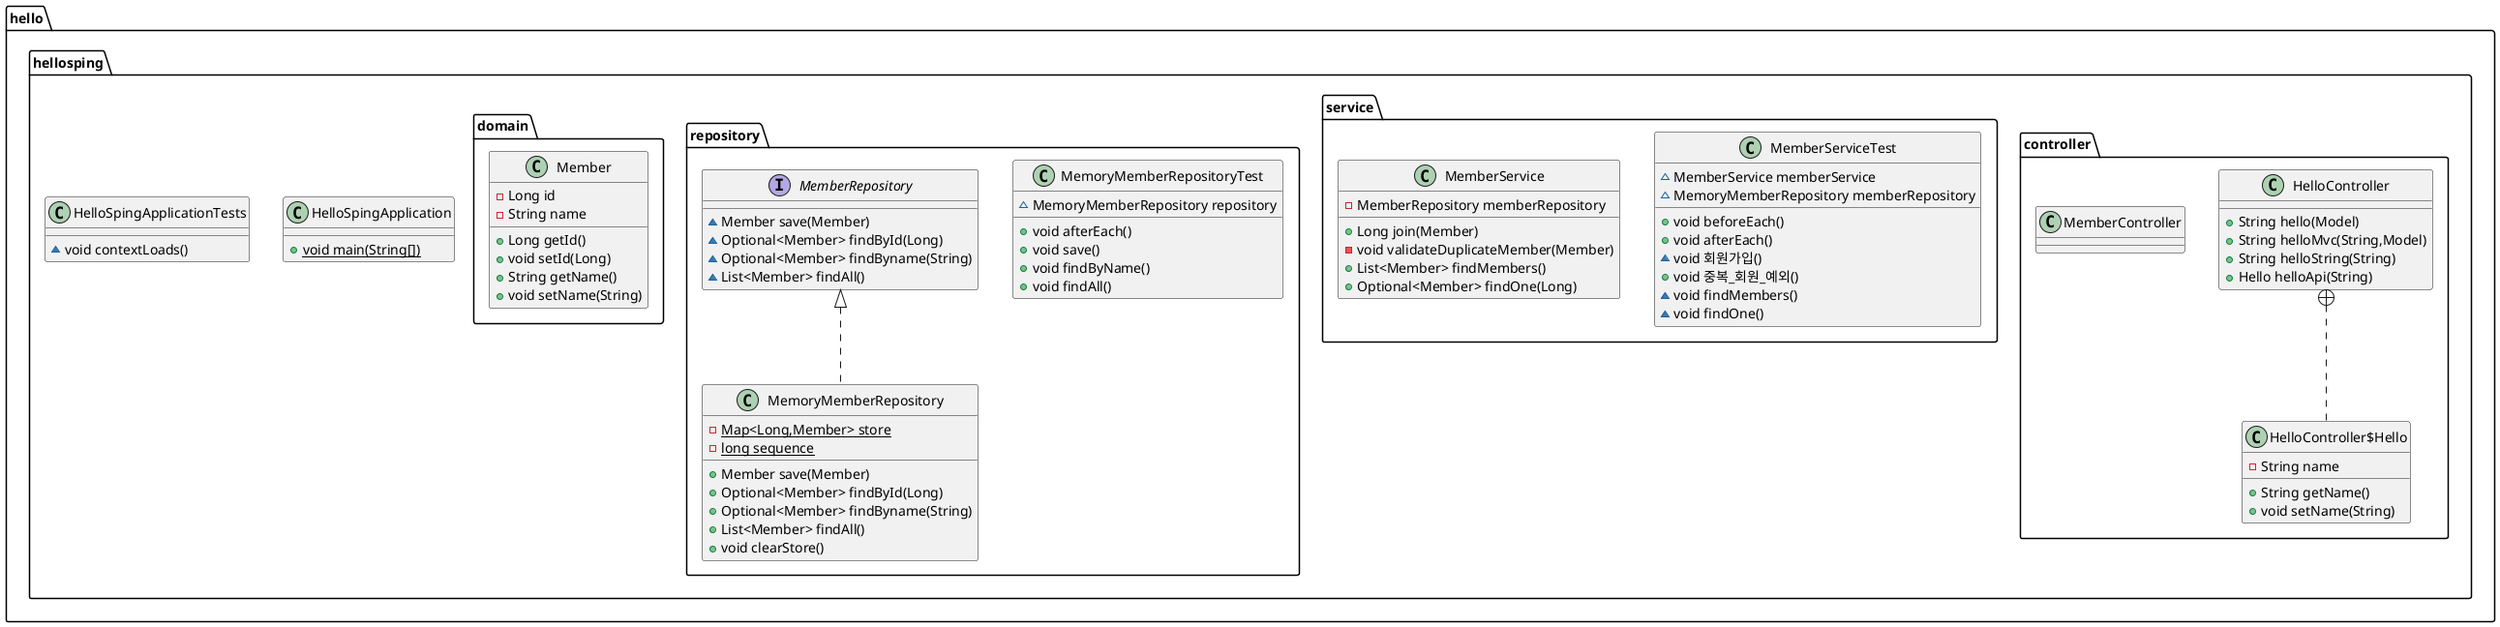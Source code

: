 @startuml
class hello.hellosping.controller.HelloController {
+ String hello(Model)
+ String helloMvc(String,Model)
+ String helloString(String)
+ Hello helloApi(String)
}

class hello.hellosping.controller.HelloController$Hello {
- String name
+ String getName()
+ void setName(String)
}


class hello.hellosping.service.MemberServiceTest {
~ MemberService memberService
~ MemoryMemberRepository memberRepository
+ void beforeEach()
+ void afterEach()
~ void 회원가입()
+ void 중복_회원_예외()
~ void findMembers()
~ void findOne()
}


class hello.hellosping.repository.MemoryMemberRepositoryTest {
~ MemoryMemberRepository repository
+ void afterEach()
+ void save()
+ void findByName()
+ void findAll()
}


interface hello.hellosping.repository.MemberRepository {
~ Member save(Member)
~ Optional<Member> findById(Long)
~ Optional<Member> findByname(String)
~ List<Member> findAll()
}

class hello.hellosping.controller.MemberController {
}
class hello.hellosping.repository.MemoryMemberRepository {
- {static} Map<Long,Member> store
- {static} long sequence
+ Member save(Member)
+ Optional<Member> findById(Long)
+ Optional<Member> findByname(String)
+ List<Member> findAll()
+ void clearStore()
}


class hello.hellosping.HelloSpingApplication {
+ {static} void main(String[])
}

class hello.hellosping.service.MemberService {
- MemberRepository memberRepository
+ Long join(Member)
- void validateDuplicateMember(Member)
+ List<Member> findMembers()
+ Optional<Member> findOne(Long)
}


class hello.hellosping.domain.Member {
- Long id
- String name
+ Long getId()
+ void setId(Long)
+ String getName()
+ void setName(String)
}


class hello.hellosping.HelloSpingApplicationTests {
~ void contextLoads()
}



hello.hellosping.controller.HelloController +.. hello.hellosping.controller.HelloController$Hello
hello.hellosping.repository.MemberRepository <|.. hello.hellosping.repository.MemoryMemberRepository
@enduml